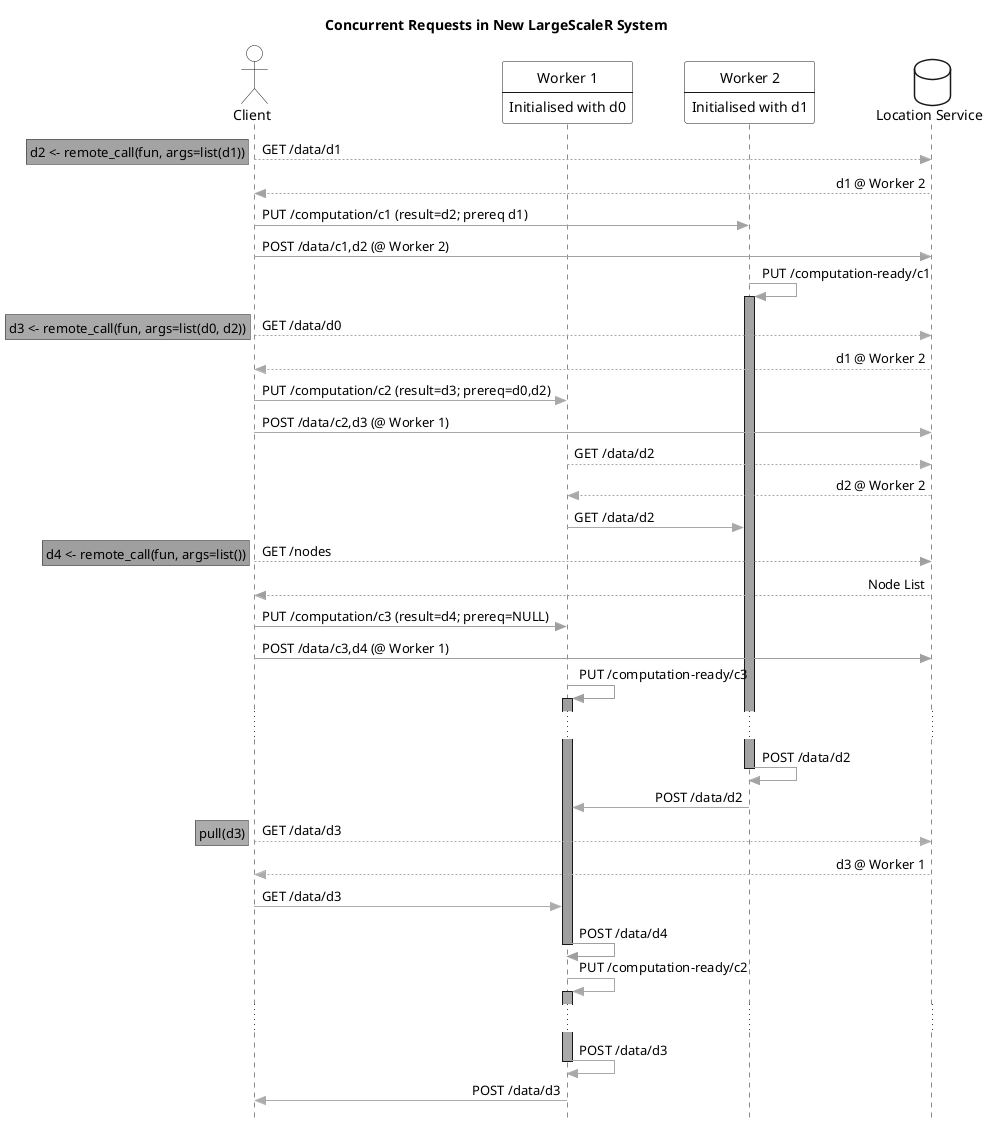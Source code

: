 @startuml

skinparam monochrome true
skinparam shadowing false
skinparam style strictuml
skinparam sequenceMessageAlign direction

title Concurrent Requests in New LargeScaleR System

actor Client as c #white
participant "Worker 1\n----\nInitialised with d0" as w1 #white
participant "Worker 2\n----\nInitialised with d1" as w2 #white
database "Location Service" as ls #white


c --[#66c2a5]> ls: GET /data/d1
rnote left #66c2a5: d2 <- remote_call(fun, args=list(d1))
ls --[#66c2a5]> c: d1 @ Worker 2
c -[#66c2a5]> w2: PUT /computation/c1 (result=d2; prereq d1)
c -[#66c2a5]> ls: POST /data/c1,d2 (@ Worker 2)
w2 -[#66c2a5]> w2: PUT /computation-ready/c1
activate w2 #66c2a5

c --[#fc8d62]> ls: GET /data/d0
rnote left #fc8d62: d3 <- remote_call(fun, args=list(d0, d2))
ls --[#fc8d62]> c: d1 @ Worker 2
c -[#fc8d62]> w1: PUT /computation/c2 (result=d3; prereq=d0,d2)
c -[#fc8d62]> ls: POST /data/c2,d3 (@ Worker 1)
w1 --[#fc8d62]> ls: GET /data/d2
ls --[#fc8d62]> w1: d2 @ Worker 2
w1 -[#fc8d62]> w2: GET /data/d2

c --[#8da0cb]> ls: GET /nodes
rnote left #8da0cb: d4 <- remote_call(fun, args=list())
ls --[#8da0cb]> c: Node List
c -[#8da0cb]> w1: PUT /computation/c3 (result=d4; prereq=NULL)
c -[#8da0cb]> ls: POST /data/c3,d4 (@ Worker 1)
w1 -[#8da0cb]> w1: PUT /computation-ready/c3
activate w1 #8da0cb
...
w2 -[#66c2a5]> w2: POST /data/d2
deactivate w2
w2 -[#fc8d62]> w1: POST /data/d2

c --[#e78ac3]> ls: GET /data/d3
rnote left #e78ac3: pull(d3)
ls --[#e78ac3]> c: d3 @ Worker 1
c -[#e78ac3]> w1: GET /data/d3
w1 -[#8da0cb]> w1: POST /data/d4
deactivate w1
w1 -[#fc8d62]> w1: PUT /computation-ready/c2
activate w1 #fc8d62
...
w1 -[#fc8d62]> w1: POST /data/d3
deactivate w1
w1 -[#e78ac3]> c: POST /data/d3

@enduml
